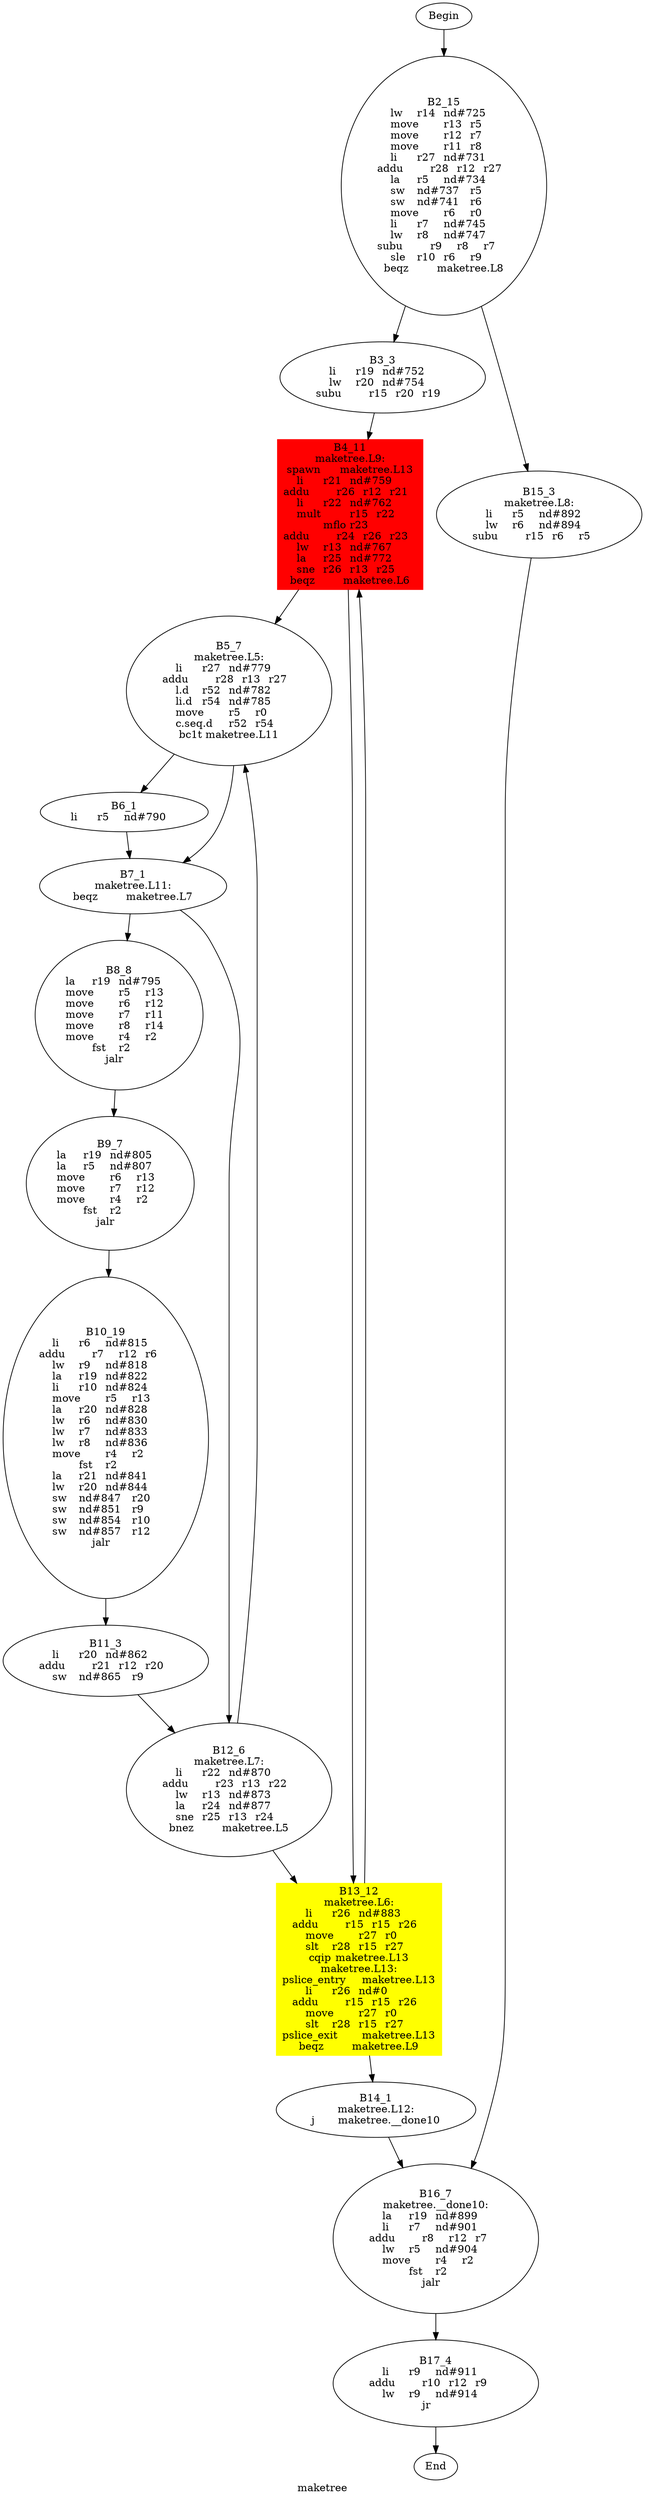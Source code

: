 digraph G{
	label = "maketree"	style = "dashed";
	color = purple;
	Node0 [label = "Begin"];
	Node0 -> {Node2 }
	Node1 [label = "End"];
	Node1 -> {}
	Node2 [label = "B2_15\nlw	r14	nd#725	\nmove	r13	r5	\nmove	r12	r7	\nmove	r11	r8	\nli	r27	nd#731	\naddu	r28	r12	r27	\nla	r5	nd#734	\nsw	nd#737	r5	\nsw	nd#741	r6	\nmove	r6	r0	\nli	r7	nd#745	\nlw	r8	nd#747	\nsubu	r9	r8	r7	\nsle	r10	r6	r9	\nbeqz	maketree.L8\n"];
	Node2 -> {Node3 Node15 }
	Node3 [label = "B3_3\nli	r19	nd#752	\nlw	r20	nd#754	\nsubu	r15	r20	r19	\n"];
	Node3 -> {Node4 }
	Node4 [label = "B4_11\nmaketree.L9:\nspawn	maketree.L13\nli	r21	nd#759	\naddu	r26	r12	r21	\nli	r22	nd#762	\nmult	r15	r22	\nmflo	r23	\naddu	r24	r26	r23	\nlw	r13	nd#767	\nla	r25	nd#772	\nsne	r26	r13	r25	\nbeqz	maketree.L6\n"];
	Node4 -> {Node5 Node13 }
	Node5 [label = "B5_7\nmaketree.L5:\nli	r27	nd#779	\naddu	r28	r13	r27	\nl.d	r52	nd#782	\nli.d	r54	nd#785	\nmove	r5	r0	\nc.seq.d	r52	r54	\nbc1t	maketree.L11\n"];
	Node5 -> {Node6 Node7 }
	Node6 [label = "B6_1\nli	r5	nd#790	\n"];
	Node6 -> {Node7 }
	Node7 [label = "B7_1\nmaketree.L11:\nbeqz	maketree.L7\n"];
	Node7 -> {Node8 Node12 }
	Node8 [label = "B8_8\nla	r19	nd#795	\nmove	r5	r13	\nmove	r6	r12	\nmove	r7	r11	\nmove	r8	r14	\nmove	r4	r2	\nfst	r2	\njalr	\n"];
	Node8 -> {Node9 }
	Node9 [label = "B9_7\nla	r19	nd#805	\nla	r5	nd#807	\nmove	r6	r13	\nmove	r7	r12	\nmove	r4	r2	\nfst	r2	\njalr	\n"];
	Node9 -> {Node10 }
	Node10 [label = "B10_19\nli	r6	nd#815	\naddu	r7	r12	r6	\nlw	r9	nd#818	\nla	r19	nd#822	\nli	r10	nd#824	\nmove	r5	r13	\nla	r20	nd#828	\nlw	r6	nd#830	\nlw	r7	nd#833	\nlw	r8	nd#836	\nmove	r4	r2	\nfst	r2	\nla	r21	nd#841	\nlw	r20	nd#844	\nsw	nd#847	r20	\nsw	nd#851	r9	\nsw	nd#854	r10	\nsw	nd#857	r12	\njalr	\n"];
	Node10 -> {Node11 }
	Node11 [label = "B11_3\nli	r20	nd#862	\naddu	r21	r12	r20	\nsw	nd#865	r9	\n"];
	Node11 -> {Node12 }
	Node12 [label = "B12_6\nmaketree.L7:\nli	r22	nd#870	\naddu	r23	r13	r22	\nlw	r13	nd#873	\nla	r24	nd#877	\nsne	r25	r13	r24	\nbnez	maketree.L5\n"];
	Node12 -> {Node13 Node5 }
	Node13 [label = "B13_12\nmaketree.L6:\nli	r26	nd#883	\naddu	r15	r15	r26	\nmove	r27	r0	\nslt	r28	r15	r27	\ncqip	maketree.L13\nmaketree.L13:\npslice_entry	maketree.L13\nli	r26	nd#0	\naddu	r15	r15	r26	\nmove	r27	r0	\nslt	r28	r15	r27	\npslice_exit	maketree.L13\nbeqz	maketree.L9\n"];
	Node13 -> {Node14 Node4 }
	Node14 [label = "B14_1\nmaketree.L12:\nj	maketree.__done10\n"];
	Node14 -> {Node16 }
	Node15 [label = "B15_3\nmaketree.L8:\nli	r5	nd#892	\nlw	r6	nd#894	\nsubu	r15	r6	r5	\n"];
	Node15 -> {Node16 }
	Node16 [label = "B16_7\nmaketree.__done10:\nla	r19	nd#899	\nli	r7	nd#901	\naddu	r8	r12	r7	\nlw	r5	nd#904	\nmove	r4	r2	\nfst	r2	\njalr	\n"];
	Node16 -> {Node17 }
	Node17 [label = "B17_4\nli	r9	nd#911	\naddu	r10	r12	r9	\nlw	r9	nd#914	\njr	\n"];
	Node17 -> {Node1 }
	Node4 [shape = box ,style=filled ,color=red];
	Node13 [shape = polygon ,style=filled ,color=yellow];
}
